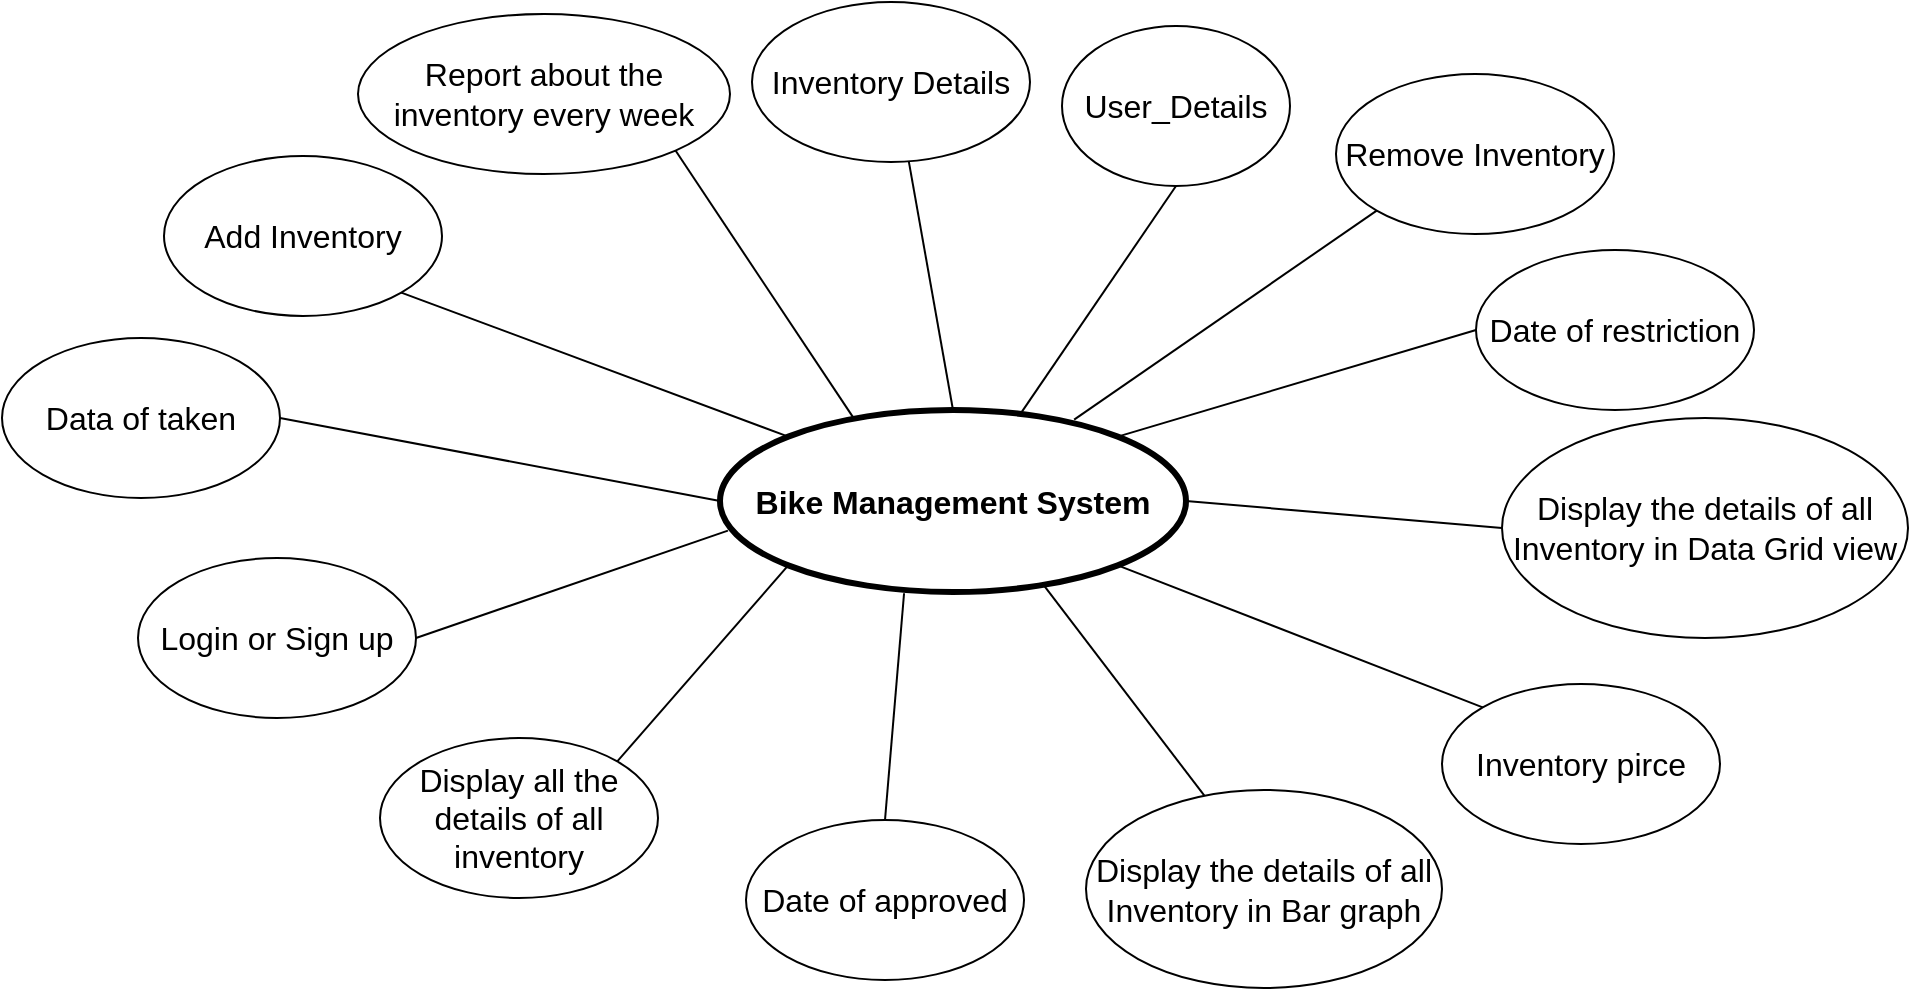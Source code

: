 <mxfile version="20.7.4" type="github">
  <diagram id="i6-jjb-FDlDpryZ1BBn5" name="Page-1">
    <mxGraphModel dx="1434" dy="925" grid="0" gridSize="10" guides="1" tooltips="1" connect="1" arrows="1" fold="1" page="0" pageScale="1" pageWidth="850" pageHeight="1100" math="0" shadow="0">
      <root>
        <mxCell id="0" />
        <mxCell id="1" parent="0" />
        <mxCell id="wTnZNapMU--EH73EzL-5-18" style="rounded=0;orthogonalLoop=1;jettySize=auto;html=1;exitX=0;exitY=0;exitDx=0;exitDy=0;entryX=1;entryY=1;entryDx=0;entryDy=0;endArrow=none;endFill=0;" edge="1" parent="1" source="wTnZNapMU--EH73EzL-5-1" target="wTnZNapMU--EH73EzL-5-2">
          <mxGeometry relative="1" as="geometry" />
        </mxCell>
        <mxCell id="wTnZNapMU--EH73EzL-5-19" style="edgeStyle=none;rounded=0;orthogonalLoop=1;jettySize=auto;html=1;exitX=0.5;exitY=0;exitDx=0;exitDy=0;entryX=0.564;entryY=0.996;entryDx=0;entryDy=0;entryPerimeter=0;endArrow=none;endFill=0;" edge="1" parent="1" source="wTnZNapMU--EH73EzL-5-1" target="wTnZNapMU--EH73EzL-5-3">
          <mxGeometry relative="1" as="geometry" />
        </mxCell>
        <mxCell id="wTnZNapMU--EH73EzL-5-20" style="edgeStyle=none;rounded=0;orthogonalLoop=1;jettySize=auto;html=1;exitX=1;exitY=0;exitDx=0;exitDy=0;entryX=0;entryY=0.5;entryDx=0;entryDy=0;endArrow=none;endFill=0;" edge="1" parent="1" source="wTnZNapMU--EH73EzL-5-1" target="wTnZNapMU--EH73EzL-5-7">
          <mxGeometry relative="1" as="geometry" />
        </mxCell>
        <mxCell id="wTnZNapMU--EH73EzL-5-21" style="edgeStyle=none;rounded=0;orthogonalLoop=1;jettySize=auto;html=1;exitX=1;exitY=0.5;exitDx=0;exitDy=0;entryX=0;entryY=0.5;entryDx=0;entryDy=0;endArrow=none;endFill=0;" edge="1" parent="1" source="wTnZNapMU--EH73EzL-5-1" target="wTnZNapMU--EH73EzL-5-14">
          <mxGeometry relative="1" as="geometry" />
        </mxCell>
        <mxCell id="wTnZNapMU--EH73EzL-5-22" style="edgeStyle=none;rounded=0;orthogonalLoop=1;jettySize=auto;html=1;entryX=0.339;entryY=0.044;entryDx=0;entryDy=0;endArrow=none;endFill=0;exitX=0.695;exitY=0.963;exitDx=0;exitDy=0;exitPerimeter=0;entryPerimeter=0;" edge="1" parent="1" source="wTnZNapMU--EH73EzL-5-1" target="wTnZNapMU--EH73EzL-5-13">
          <mxGeometry relative="1" as="geometry">
            <mxPoint x="297" y="245" as="sourcePoint" />
          </mxGeometry>
        </mxCell>
        <mxCell id="wTnZNapMU--EH73EzL-5-23" style="edgeStyle=none;rounded=0;orthogonalLoop=1;jettySize=auto;html=1;exitX=0;exitY=1;exitDx=0;exitDy=0;entryX=1;entryY=0;entryDx=0;entryDy=0;endArrow=none;endFill=0;" edge="1" parent="1" source="wTnZNapMU--EH73EzL-5-1" target="wTnZNapMU--EH73EzL-5-12">
          <mxGeometry relative="1" as="geometry" />
        </mxCell>
        <mxCell id="wTnZNapMU--EH73EzL-5-30" style="edgeStyle=none;curved=1;rounded=0;orthogonalLoop=1;jettySize=auto;html=1;exitX=0.017;exitY=0.663;exitDx=0;exitDy=0;entryX=1;entryY=0.5;entryDx=0;entryDy=0;fontSize=12;endArrow=none;startSize=14;endSize=14;sourcePerimeterSpacing=8;targetPerimeterSpacing=8;endFill=0;exitPerimeter=0;" edge="1" parent="1" source="wTnZNapMU--EH73EzL-5-1" target="wTnZNapMU--EH73EzL-5-11">
          <mxGeometry relative="1" as="geometry" />
        </mxCell>
        <mxCell id="wTnZNapMU--EH73EzL-5-31" style="edgeStyle=none;curved=1;rounded=0;orthogonalLoop=1;jettySize=auto;html=1;exitX=0;exitY=0.5;exitDx=0;exitDy=0;entryX=1;entryY=0.5;entryDx=0;entryDy=0;fontSize=12;endArrow=none;endFill=0;startSize=14;endSize=14;sourcePerimeterSpacing=8;targetPerimeterSpacing=8;" edge="1" parent="1" source="wTnZNapMU--EH73EzL-5-1" target="wTnZNapMU--EH73EzL-5-9">
          <mxGeometry relative="1" as="geometry" />
        </mxCell>
        <mxCell id="wTnZNapMU--EH73EzL-5-1" value="&lt;b&gt;Bike Management System&lt;/b&gt;" style="ellipse;whiteSpace=wrap;html=1;fontSize=16;strokeWidth=3;" vertex="1" parent="1">
          <mxGeometry x="132" y="149" width="233" height="91" as="geometry" />
        </mxCell>
        <mxCell id="wTnZNapMU--EH73EzL-5-2" value="Add Inventory" style="ellipse;whiteSpace=wrap;html=1;fontSize=16;" vertex="1" parent="1">
          <mxGeometry x="-146" y="22" width="139" height="80" as="geometry" />
        </mxCell>
        <mxCell id="wTnZNapMU--EH73EzL-5-3" value="Inventory Details" style="ellipse;whiteSpace=wrap;html=1;fontSize=16;" vertex="1" parent="1">
          <mxGeometry x="148" y="-55" width="139" height="80" as="geometry" />
        </mxCell>
        <mxCell id="wTnZNapMU--EH73EzL-5-28" style="edgeStyle=none;rounded=0;orthogonalLoop=1;jettySize=auto;html=1;exitX=0;exitY=0;exitDx=0;exitDy=0;entryX=1;entryY=1;entryDx=0;entryDy=0;endArrow=none;endFill=0;" edge="1" parent="1" source="wTnZNapMU--EH73EzL-5-4" target="wTnZNapMU--EH73EzL-5-1">
          <mxGeometry relative="1" as="geometry" />
        </mxCell>
        <mxCell id="wTnZNapMU--EH73EzL-5-4" value="Inventory pirce" style="ellipse;whiteSpace=wrap;html=1;fontSize=16;" vertex="1" parent="1">
          <mxGeometry x="493" y="286" width="139" height="80" as="geometry" />
        </mxCell>
        <mxCell id="wTnZNapMU--EH73EzL-5-25" style="edgeStyle=none;rounded=0;orthogonalLoop=1;jettySize=auto;html=1;exitX=0;exitY=1;exitDx=0;exitDy=0;entryX=0.76;entryY=0.053;entryDx=0;entryDy=0;entryPerimeter=0;endArrow=none;endFill=0;" edge="1" parent="1" source="wTnZNapMU--EH73EzL-5-5" target="wTnZNapMU--EH73EzL-5-1">
          <mxGeometry relative="1" as="geometry" />
        </mxCell>
        <mxCell id="wTnZNapMU--EH73EzL-5-5" value="Remove Inventory" style="ellipse;whiteSpace=wrap;html=1;fontSize=16;" vertex="1" parent="1">
          <mxGeometry x="440" y="-19" width="139" height="80" as="geometry" />
        </mxCell>
        <mxCell id="wTnZNapMU--EH73EzL-5-24" style="edgeStyle=none;rounded=0;orthogonalLoop=1;jettySize=auto;html=1;exitX=0.5;exitY=1;exitDx=0;exitDy=0;entryX=0.648;entryY=0.009;entryDx=0;entryDy=0;entryPerimeter=0;endArrow=none;endFill=0;" edge="1" parent="1" source="wTnZNapMU--EH73EzL-5-6" target="wTnZNapMU--EH73EzL-5-1">
          <mxGeometry relative="1" as="geometry" />
        </mxCell>
        <mxCell id="wTnZNapMU--EH73EzL-5-6" value="User_Details" style="ellipse;whiteSpace=wrap;html=1;fontSize=16;" vertex="1" parent="1">
          <mxGeometry x="303" y="-43" width="114" height="80" as="geometry" />
        </mxCell>
        <mxCell id="wTnZNapMU--EH73EzL-5-7" value="Date of restriction" style="ellipse;whiteSpace=wrap;html=1;fontSize=16;" vertex="1" parent="1">
          <mxGeometry x="510" y="69" width="139" height="80" as="geometry" />
        </mxCell>
        <mxCell id="wTnZNapMU--EH73EzL-5-26" style="edgeStyle=none;rounded=0;orthogonalLoop=1;jettySize=auto;html=1;exitX=1;exitY=1;exitDx=0;exitDy=0;entryX=0.285;entryY=0.038;entryDx=0;entryDy=0;entryPerimeter=0;endArrow=none;endFill=0;" edge="1" parent="1" source="wTnZNapMU--EH73EzL-5-8" target="wTnZNapMU--EH73EzL-5-1">
          <mxGeometry relative="1" as="geometry" />
        </mxCell>
        <mxCell id="wTnZNapMU--EH73EzL-5-8" value="Report about the inventory every week" style="ellipse;whiteSpace=wrap;html=1;fontSize=16;" vertex="1" parent="1">
          <mxGeometry x="-49" y="-49" width="186" height="80" as="geometry" />
        </mxCell>
        <mxCell id="wTnZNapMU--EH73EzL-5-9" value="Data of taken&lt;span style=&quot;color: rgba(0, 0, 0, 0); font-family: monospace; font-size: 0px; text-align: start;&quot;&gt;%3CmxGraphModel%3E%3Croot%3E%3CmxCell%20id%3D%220%22%2F%3E%3CmxCell%20id%3D%221%22%20parent%3D%220%22%2F%3E%3CmxCell%20id%3D%222%22%20value%3D%22Add%20Inventory%22%20style%3D%22ellipse%3BwhiteSpace%3Dwrap%3Bhtml%3D1%3BfontSize%3D16%3B%22%20vertex%3D%221%22%20parent%3D%221%22%3E%3CmxGeometry%20x%3D%22-135%22%20y%3D%2270%22%20width%3D%22139%22%20height%3D%2280%22%20as%3D%22geometry%22%2F%3E%3C%2FmxCell%3E%3C%2Froot%3E%3C%2FmxGraphModel%3E&lt;/span&gt;" style="ellipse;whiteSpace=wrap;html=1;fontSize=16;" vertex="1" parent="1">
          <mxGeometry x="-227" y="113" width="139" height="80" as="geometry" />
        </mxCell>
        <mxCell id="wTnZNapMU--EH73EzL-5-29" style="edgeStyle=none;rounded=0;orthogonalLoop=1;jettySize=auto;html=1;exitX=0.5;exitY=0;exitDx=0;exitDy=0;entryX=0.395;entryY=1.007;entryDx=0;entryDy=0;entryPerimeter=0;endArrow=none;endFill=0;" edge="1" parent="1" source="wTnZNapMU--EH73EzL-5-10" target="wTnZNapMU--EH73EzL-5-1">
          <mxGeometry relative="1" as="geometry" />
        </mxCell>
        <mxCell id="wTnZNapMU--EH73EzL-5-10" value="Date of approved" style="ellipse;whiteSpace=wrap;html=1;fontSize=16;" vertex="1" parent="1">
          <mxGeometry x="145" y="354" width="139" height="80" as="geometry" />
        </mxCell>
        <mxCell id="wTnZNapMU--EH73EzL-5-11" value="Login or Sign up" style="ellipse;whiteSpace=wrap;html=1;fontSize=16;" vertex="1" parent="1">
          <mxGeometry x="-159" y="223" width="139" height="80" as="geometry" />
        </mxCell>
        <mxCell id="wTnZNapMU--EH73EzL-5-12" value="Display all the details of all inventory" style="ellipse;whiteSpace=wrap;html=1;fontSize=16;" vertex="1" parent="1">
          <mxGeometry x="-38" y="313" width="139" height="80" as="geometry" />
        </mxCell>
        <mxCell id="wTnZNapMU--EH73EzL-5-13" value="Display the details of all Inventory in Bar graph" style="ellipse;whiteSpace=wrap;html=1;fontSize=16;" vertex="1" parent="1">
          <mxGeometry x="315" y="339" width="178" height="99" as="geometry" />
        </mxCell>
        <mxCell id="wTnZNapMU--EH73EzL-5-14" value="Display the details of all Inventory in Data Grid view" style="ellipse;whiteSpace=wrap;html=1;fontSize=16;" vertex="1" parent="1">
          <mxGeometry x="523" y="153" width="203" height="110" as="geometry" />
        </mxCell>
      </root>
    </mxGraphModel>
  </diagram>
</mxfile>
